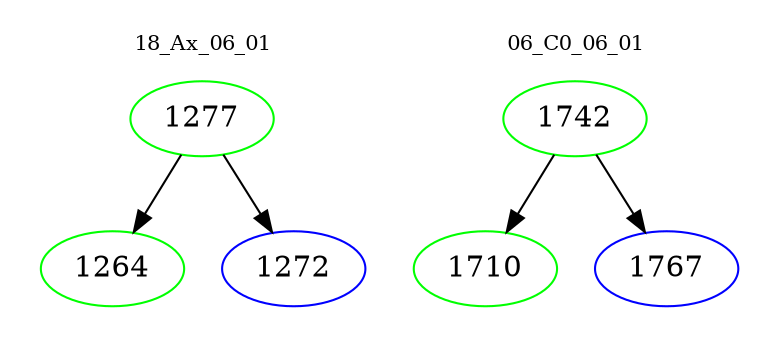 digraph{
subgraph cluster_0 {
color = white
label = "18_Ax_06_01";
fontsize=10;
T0_1277 [label="1277", color="green"]
T0_1277 -> T0_1264 [color="black"]
T0_1264 [label="1264", color="green"]
T0_1277 -> T0_1272 [color="black"]
T0_1272 [label="1272", color="blue"]
}
subgraph cluster_1 {
color = white
label = "06_C0_06_01";
fontsize=10;
T1_1742 [label="1742", color="green"]
T1_1742 -> T1_1710 [color="black"]
T1_1710 [label="1710", color="green"]
T1_1742 -> T1_1767 [color="black"]
T1_1767 [label="1767", color="blue"]
}
}
